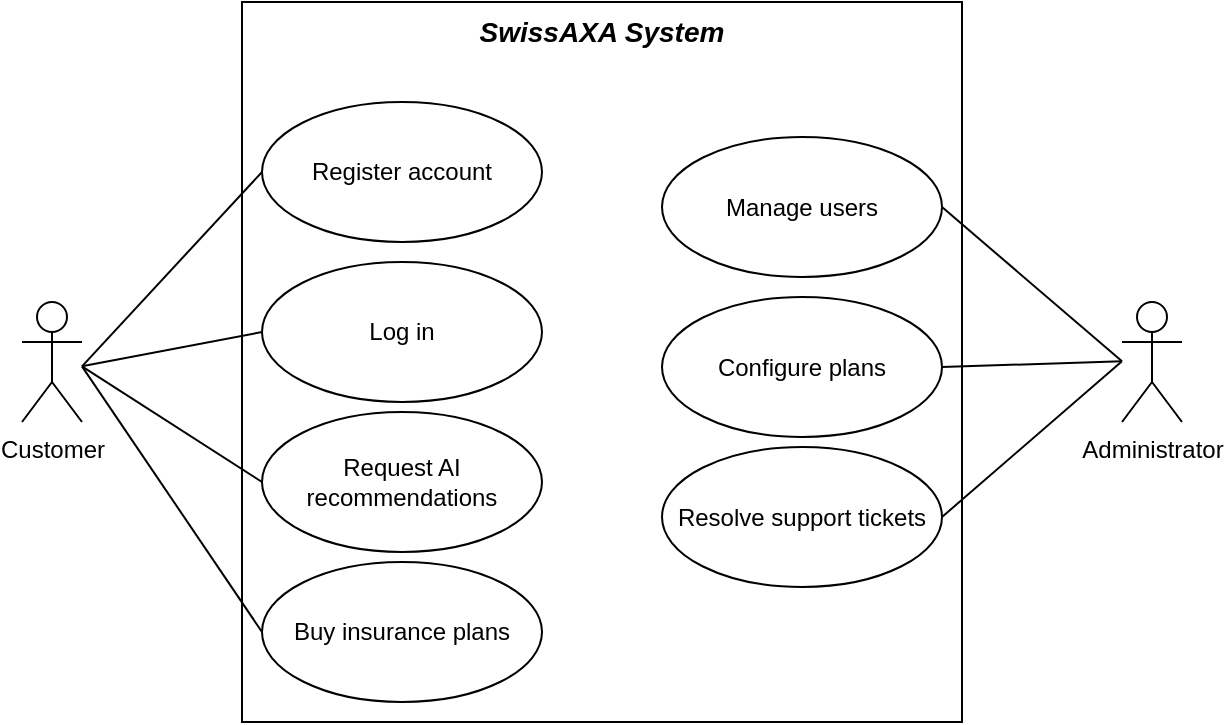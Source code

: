 <mxfile version="27.1.1">
  <diagram name="Page-1" id="b8BE7KBkcRRF1lKd-tSi">
    <mxGraphModel dx="1425" dy="766" grid="1" gridSize="10" guides="1" tooltips="1" connect="1" arrows="1" fold="1" page="1" pageScale="1" pageWidth="850" pageHeight="1100" math="0" shadow="0">
      <root>
        <mxCell id="0" />
        <mxCell id="1" parent="0" />
        <mxCell id="ETMz8ZjlzkhiZyX84apP-3" value="&lt;span data-start=&quot;796&quot; data-end=&quot;815&quot;&gt;&lt;b&gt;SwissAXA System&lt;/b&gt;&lt;/span&gt;" style="rounded=0;whiteSpace=wrap;html=1;verticalAlign=top;fontSize=14;fontStyle=2" vertex="1" parent="1">
          <mxGeometry x="240" y="280" width="360" height="360" as="geometry" />
        </mxCell>
        <mxCell id="ETMz8ZjlzkhiZyX84apP-4" value="Customer" style="shape=umlActor;verticalLabelPosition=bottom;verticalAlign=top;html=1;" vertex="1" parent="1">
          <mxGeometry x="130" y="430" width="30" height="60" as="geometry" />
        </mxCell>
        <mxCell id="ETMz8ZjlzkhiZyX84apP-5" value="Administrator" style="shape=umlActor;verticalLabelPosition=bottom;verticalAlign=top;html=1;" vertex="1" parent="1">
          <mxGeometry x="680" y="430" width="30" height="60" as="geometry" />
        </mxCell>
        <mxCell id="ETMz8ZjlzkhiZyX84apP-25" value="Register account" style="ellipse;whiteSpace=wrap;html=1;" vertex="1" parent="1">
          <mxGeometry x="250" y="330" width="140" height="70" as="geometry" />
        </mxCell>
        <mxCell id="ETMz8ZjlzkhiZyX84apP-26" value="Manage users" style="ellipse;whiteSpace=wrap;html=1;" vertex="1" parent="1">
          <mxGeometry x="450" y="347.5" width="140" height="70" as="geometry" />
        </mxCell>
        <mxCell id="ETMz8ZjlzkhiZyX84apP-27" value="Log in" style="ellipse;whiteSpace=wrap;html=1;" vertex="1" parent="1">
          <mxGeometry x="250" y="410" width="140" height="70" as="geometry" />
        </mxCell>
        <mxCell id="ETMz8ZjlzkhiZyX84apP-28" value="Configure plans" style="ellipse;whiteSpace=wrap;html=1;" vertex="1" parent="1">
          <mxGeometry x="450" y="427.5" width="140" height="70" as="geometry" />
        </mxCell>
        <mxCell id="ETMz8ZjlzkhiZyX84apP-29" value="Request AI recommendations" style="ellipse;whiteSpace=wrap;html=1;" vertex="1" parent="1">
          <mxGeometry x="250" y="485" width="140" height="70" as="geometry" />
        </mxCell>
        <mxCell id="ETMz8ZjlzkhiZyX84apP-30" value="Resolve support tickets" style="ellipse;whiteSpace=wrap;html=1;" vertex="1" parent="1">
          <mxGeometry x="450" y="502.5" width="140" height="70" as="geometry" />
        </mxCell>
        <mxCell id="ETMz8ZjlzkhiZyX84apP-31" value="Buy insurance plans" style="ellipse;whiteSpace=wrap;html=1;" vertex="1" parent="1">
          <mxGeometry x="250" y="560" width="140" height="70" as="geometry" />
        </mxCell>
        <mxCell id="ETMz8ZjlzkhiZyX84apP-43" value="" style="endArrow=none;html=1;rounded=0;entryX=0;entryY=0.5;entryDx=0;entryDy=0;" edge="1" parent="1" target="ETMz8ZjlzkhiZyX84apP-27">
          <mxGeometry width="50" height="50" relative="1" as="geometry">
            <mxPoint x="160" y="462.16" as="sourcePoint" />
            <mxPoint x="230" y="462.16" as="targetPoint" />
          </mxGeometry>
        </mxCell>
        <mxCell id="ETMz8ZjlzkhiZyX84apP-44" value="" style="endArrow=none;html=1;rounded=0;exitX=1;exitY=0.5;exitDx=0;exitDy=0;" edge="1" parent="1" source="ETMz8ZjlzkhiZyX84apP-28">
          <mxGeometry width="50" height="50" relative="1" as="geometry">
            <mxPoint x="610" y="459.66" as="sourcePoint" />
            <mxPoint x="680" y="459.66" as="targetPoint" />
          </mxGeometry>
        </mxCell>
        <mxCell id="ETMz8ZjlzkhiZyX84apP-45" value="" style="endArrow=none;html=1;rounded=0;entryX=0;entryY=0.5;entryDx=0;entryDy=0;" edge="1" parent="1" target="ETMz8ZjlzkhiZyX84apP-25">
          <mxGeometry width="50" height="50" relative="1" as="geometry">
            <mxPoint x="160" y="462.16" as="sourcePoint" />
            <mxPoint x="230" y="462.16" as="targetPoint" />
          </mxGeometry>
        </mxCell>
        <mxCell id="ETMz8ZjlzkhiZyX84apP-47" value="" style="endArrow=none;html=1;rounded=0;exitX=1;exitY=0.5;exitDx=0;exitDy=0;" edge="1" parent="1" source="ETMz8ZjlzkhiZyX84apP-30">
          <mxGeometry width="50" height="50" relative="1" as="geometry">
            <mxPoint x="610" y="459.66" as="sourcePoint" />
            <mxPoint x="680" y="459.66" as="targetPoint" />
          </mxGeometry>
        </mxCell>
        <mxCell id="ETMz8ZjlzkhiZyX84apP-48" value="" style="endArrow=none;html=1;rounded=0;entryX=0;entryY=0.5;entryDx=0;entryDy=0;" edge="1" parent="1" target="ETMz8ZjlzkhiZyX84apP-29">
          <mxGeometry width="50" height="50" relative="1" as="geometry">
            <mxPoint x="160" y="462.16" as="sourcePoint" />
            <mxPoint x="230" y="462.16" as="targetPoint" />
          </mxGeometry>
        </mxCell>
        <mxCell id="ETMz8ZjlzkhiZyX84apP-49" value="" style="endArrow=none;html=1;rounded=0;entryX=0;entryY=0.5;entryDx=0;entryDy=0;" edge="1" parent="1" target="ETMz8ZjlzkhiZyX84apP-31">
          <mxGeometry width="50" height="50" relative="1" as="geometry">
            <mxPoint x="160" y="462.16" as="sourcePoint" />
            <mxPoint x="230" y="462.16" as="targetPoint" />
          </mxGeometry>
        </mxCell>
        <mxCell id="ETMz8ZjlzkhiZyX84apP-50" value="" style="endArrow=none;html=1;rounded=0;exitX=1;exitY=0.5;exitDx=0;exitDy=0;" edge="1" parent="1" source="ETMz8ZjlzkhiZyX84apP-26">
          <mxGeometry width="50" height="50" relative="1" as="geometry">
            <mxPoint x="610" y="459.66" as="sourcePoint" />
            <mxPoint x="680" y="459.66" as="targetPoint" />
          </mxGeometry>
        </mxCell>
      </root>
    </mxGraphModel>
  </diagram>
</mxfile>
